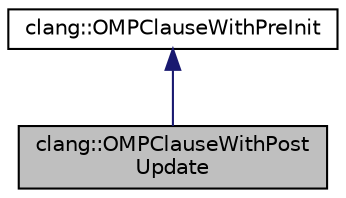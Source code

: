 digraph "clang::OMPClauseWithPostUpdate"
{
 // LATEX_PDF_SIZE
  bgcolor="transparent";
  edge [fontname="Helvetica",fontsize="10",labelfontname="Helvetica",labelfontsize="10"];
  node [fontname="Helvetica",fontsize="10",shape=record];
  Node1 [label="clang::OMPClauseWithPost\lUpdate",height=0.2,width=0.4,color="black", fillcolor="grey75", style="filled", fontcolor="black",tooltip="Class that handles post-update expression for some clauses, like 'lastprivate', 'reduction' etc."];
  Node2 -> Node1 [dir="back",color="midnightblue",fontsize="10",style="solid",fontname="Helvetica"];
  Node2 [label="clang::OMPClauseWithPreInit",height=0.2,width=0.4,color="black",URL="$classclang_1_1OMPClauseWithPreInit.html",tooltip="Class that handles pre-initialization statement for some clauses, like 'shedule', 'firstprivate' etc."];
}
